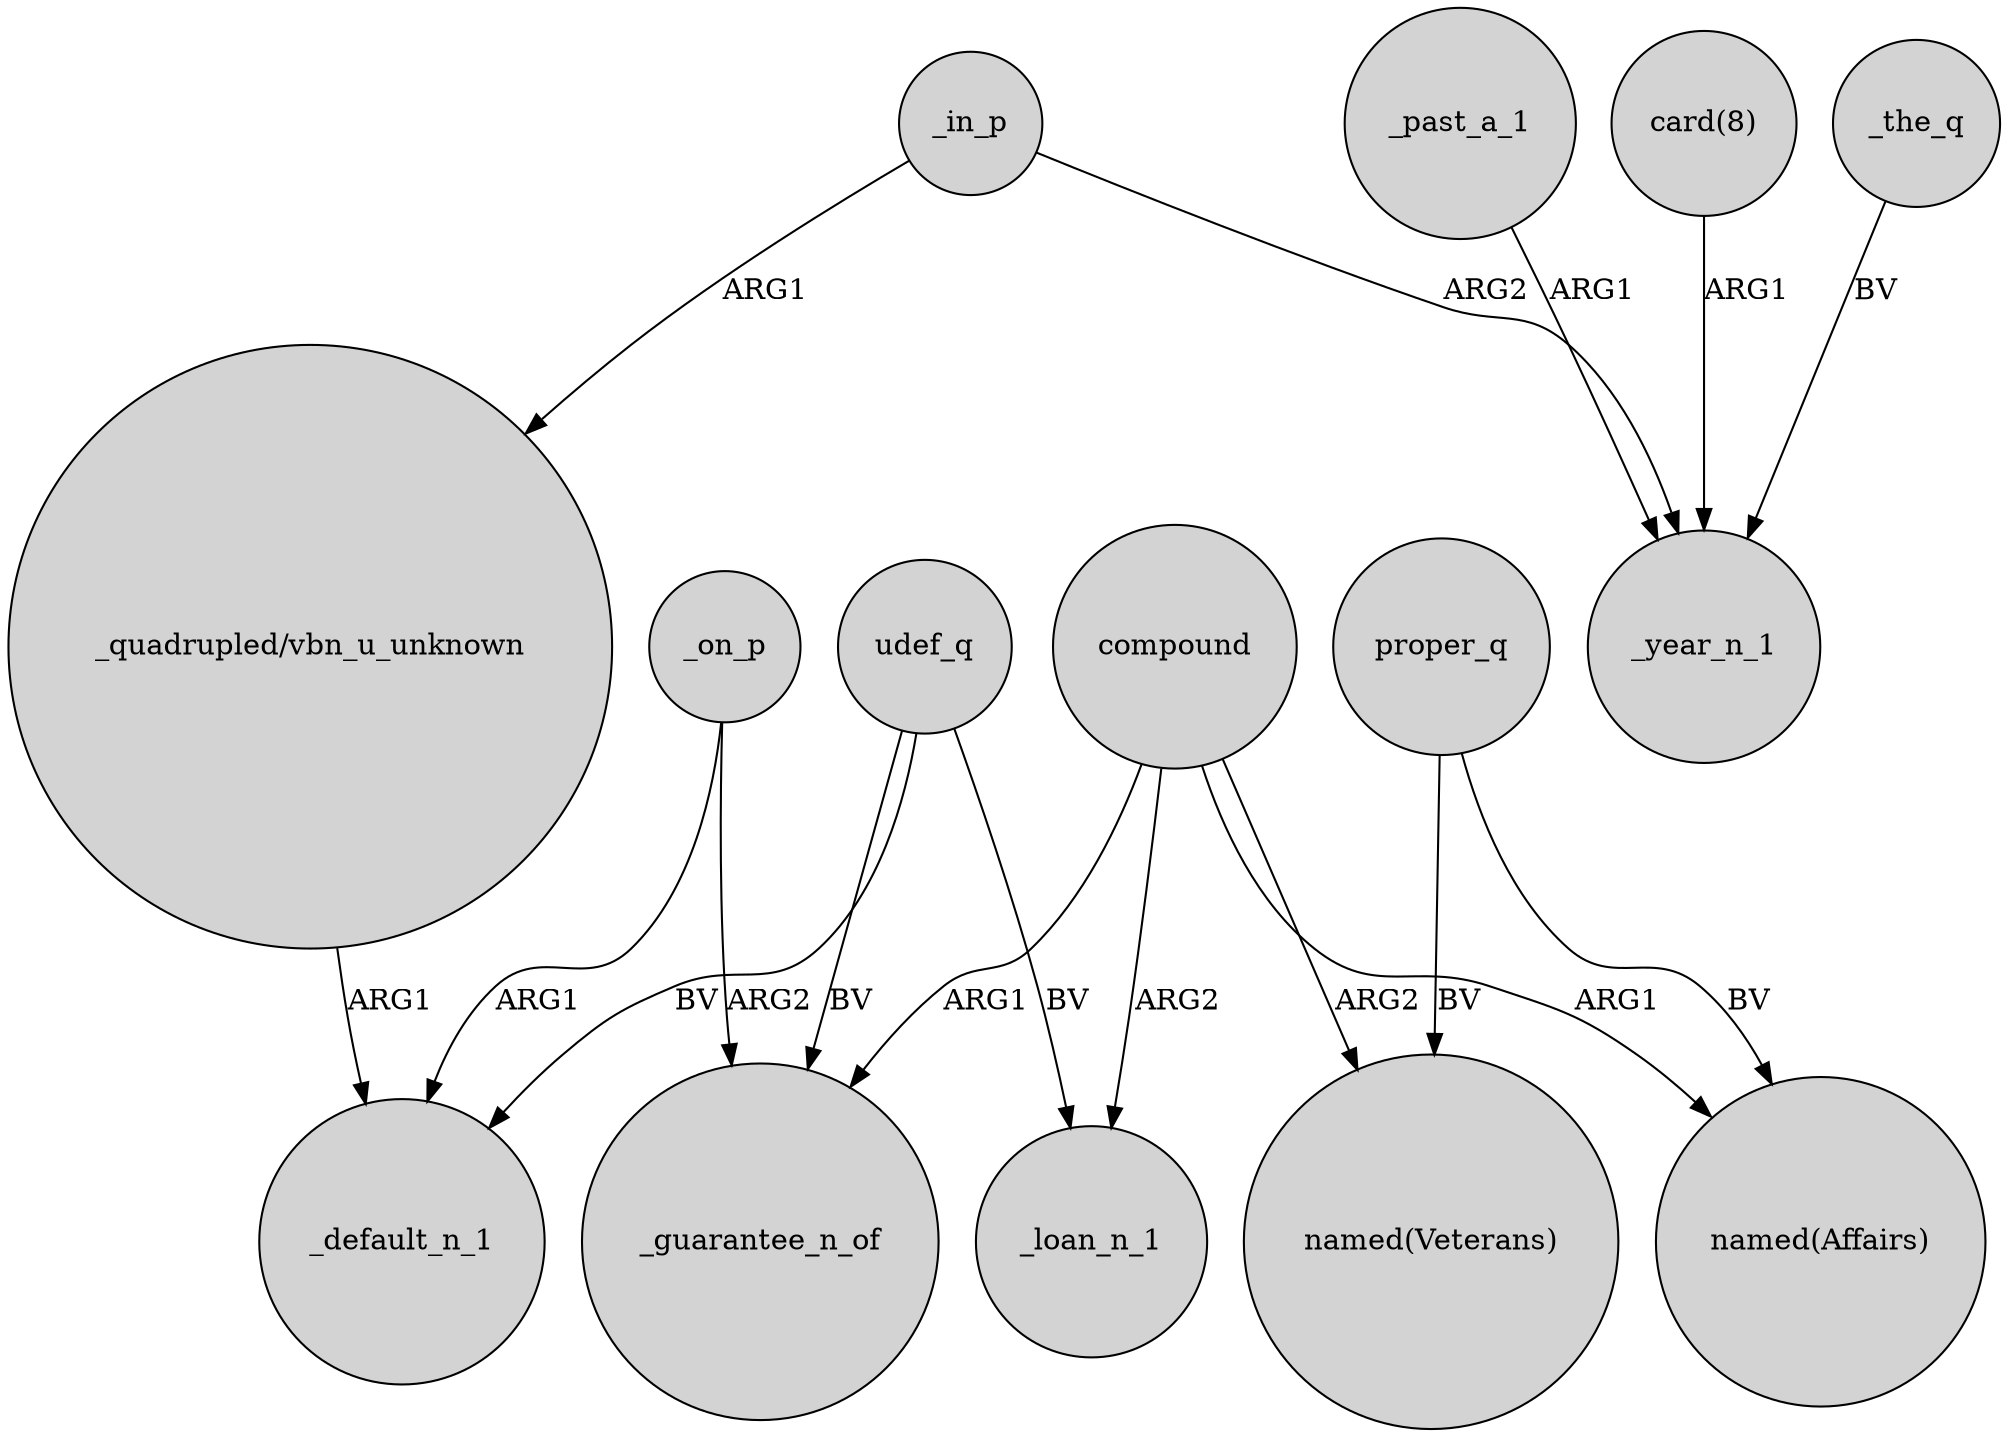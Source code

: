 digraph {
	node [shape=circle style=filled]
	_on_p -> _default_n_1 [label=ARG1]
	udef_q -> _guarantee_n_of [label=BV]
	proper_q -> "named(Affairs)" [label=BV]
	proper_q -> "named(Veterans)" [label=BV]
	udef_q -> _default_n_1 [label=BV]
	_in_p -> "_quadrupled/vbn_u_unknown" [label=ARG1]
	_in_p -> _year_n_1 [label=ARG2]
	compound -> _guarantee_n_of [label=ARG1]
	"_quadrupled/vbn_u_unknown" -> _default_n_1 [label=ARG1]
	compound -> "named(Affairs)" [label=ARG1]
	_past_a_1 -> _year_n_1 [label=ARG1]
	"card(8)" -> _year_n_1 [label=ARG1]
	_on_p -> _guarantee_n_of [label=ARG2]
	compound -> _loan_n_1 [label=ARG2]
	_the_q -> _year_n_1 [label=BV]
	udef_q -> _loan_n_1 [label=BV]
	compound -> "named(Veterans)" [label=ARG2]
}
